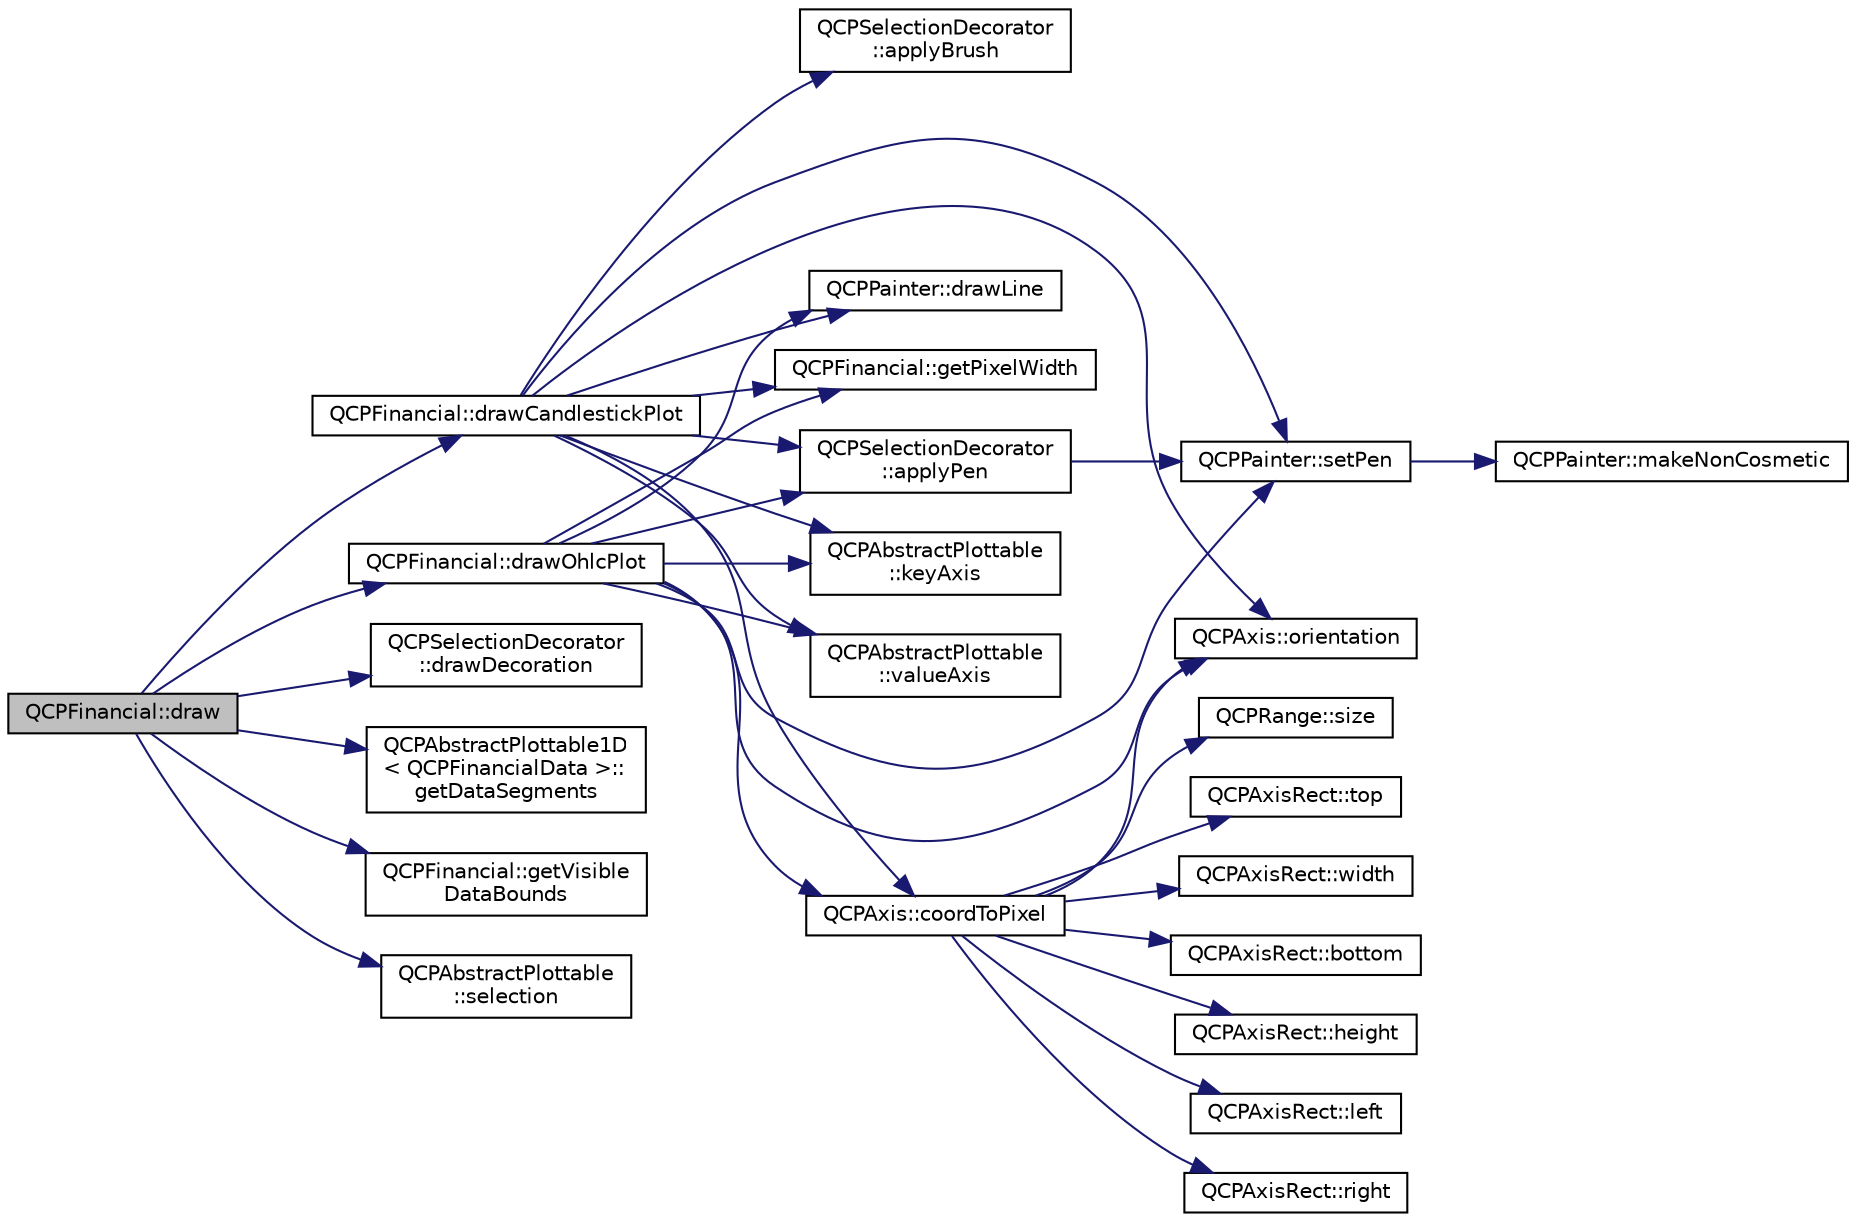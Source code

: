 digraph "QCPFinancial::draw"
{
 // LATEX_PDF_SIZE
  edge [fontname="Helvetica",fontsize="10",labelfontname="Helvetica",labelfontsize="10"];
  node [fontname="Helvetica",fontsize="10",shape=record];
  rankdir="LR";
  Node1 [label="QCPFinancial::draw",height=0.2,width=0.4,color="black", fillcolor="grey75", style="filled", fontcolor="black",tooltip=" "];
  Node1 -> Node2 [color="midnightblue",fontsize="10",style="solid",fontname="Helvetica"];
  Node2 [label="QCPFinancial::drawCandlestickPlot",height=0.2,width=0.4,color="black", fillcolor="white", style="filled",URL="$classQCPFinancial.html#ade6b703369d8acb3bfa0b8e244df4b06",tooltip=" "];
  Node2 -> Node3 [color="midnightblue",fontsize="10",style="solid",fontname="Helvetica"];
  Node3 [label="QCPSelectionDecorator\l::applyBrush",height=0.2,width=0.4,color="black", fillcolor="white", style="filled",URL="$classQCPSelectionDecorator.html#a225544527d51b49546b70d0e6d655a34",tooltip=" "];
  Node2 -> Node4 [color="midnightblue",fontsize="10",style="solid",fontname="Helvetica"];
  Node4 [label="QCPSelectionDecorator\l::applyPen",height=0.2,width=0.4,color="black", fillcolor="white", style="filled",URL="$classQCPSelectionDecorator.html#a75098893f7d08660ea449206810679d7",tooltip=" "];
  Node4 -> Node5 [color="midnightblue",fontsize="10",style="solid",fontname="Helvetica"];
  Node5 [label="QCPPainter::setPen",height=0.2,width=0.4,color="black", fillcolor="white", style="filled",URL="$classQCPPainter.html#af9c7a4cd1791403901f8c5b82a150195",tooltip=" "];
  Node5 -> Node6 [color="midnightblue",fontsize="10",style="solid",fontname="Helvetica"];
  Node6 [label="QCPPainter::makeNonCosmetic",height=0.2,width=0.4,color="black", fillcolor="white", style="filled",URL="$classQCPPainter.html#a7e63fbcf47e35c6f2ecd11b8fef7c7d8",tooltip=" "];
  Node2 -> Node7 [color="midnightblue",fontsize="10",style="solid",fontname="Helvetica"];
  Node7 [label="QCPAxis::coordToPixel",height=0.2,width=0.4,color="black", fillcolor="white", style="filled",URL="$classQCPAxis.html#af15d1b3a7f7e9b53d759d3ccff1fe4b4",tooltip=" "];
  Node7 -> Node8 [color="midnightblue",fontsize="10",style="solid",fontname="Helvetica"];
  Node8 [label="QCPAxisRect::bottom",height=0.2,width=0.4,color="black", fillcolor="white", style="filled",URL="$classQCPAxisRect.html#acefdf1abaa8a8ab681e906cc2be9581e",tooltip=" "];
  Node7 -> Node9 [color="midnightblue",fontsize="10",style="solid",fontname="Helvetica"];
  Node9 [label="QCPAxisRect::height",height=0.2,width=0.4,color="black", fillcolor="white", style="filled",URL="$classQCPAxisRect.html#acc4377809e79d9a089ab790f39429b0d",tooltip=" "];
  Node7 -> Node10 [color="midnightblue",fontsize="10",style="solid",fontname="Helvetica"];
  Node10 [label="QCPAxisRect::left",height=0.2,width=0.4,color="black", fillcolor="white", style="filled",URL="$classQCPAxisRect.html#afb4a3de02046b20b9310bdb8fca781c3",tooltip=" "];
  Node7 -> Node11 [color="midnightblue",fontsize="10",style="solid",fontname="Helvetica"];
  Node11 [label="QCPAxis::orientation",height=0.2,width=0.4,color="black", fillcolor="white", style="filled",URL="$classQCPAxis.html#ab988ef4538e2655bb77bd138189cd42e",tooltip=" "];
  Node7 -> Node12 [color="midnightblue",fontsize="10",style="solid",fontname="Helvetica"];
  Node12 [label="QCPAxisRect::right",height=0.2,width=0.4,color="black", fillcolor="white", style="filled",URL="$classQCPAxisRect.html#a3f819d4a1b2193723d1fdafc573eea10",tooltip=" "];
  Node7 -> Node13 [color="midnightblue",fontsize="10",style="solid",fontname="Helvetica"];
  Node13 [label="QCPRange::size",height=0.2,width=0.4,color="black", fillcolor="white", style="filled",URL="$classQCPRange.html#a62326e7cc4316b96df6a60813230e63f",tooltip=" "];
  Node7 -> Node14 [color="midnightblue",fontsize="10",style="solid",fontname="Helvetica"];
  Node14 [label="QCPAxisRect::top",height=0.2,width=0.4,color="black", fillcolor="white", style="filled",URL="$classQCPAxisRect.html#a45dbad181cbb9f09d068dbb76c817c95",tooltip=" "];
  Node7 -> Node15 [color="midnightblue",fontsize="10",style="solid",fontname="Helvetica"];
  Node15 [label="QCPAxisRect::width",height=0.2,width=0.4,color="black", fillcolor="white", style="filled",URL="$classQCPAxisRect.html#a204645398a4f9d0b0189385c7c2cfb91",tooltip=" "];
  Node2 -> Node16 [color="midnightblue",fontsize="10",style="solid",fontname="Helvetica"];
  Node16 [label="QCPPainter::drawLine",height=0.2,width=0.4,color="black", fillcolor="white", style="filled",URL="$classQCPPainter.html#a0b4b1b9bd495e182c731774dc800e6e0",tooltip=" "];
  Node2 -> Node17 [color="midnightblue",fontsize="10",style="solid",fontname="Helvetica"];
  Node17 [label="QCPFinancial::getPixelWidth",height=0.2,width=0.4,color="black", fillcolor="white", style="filled",URL="$classQCPFinancial.html#a3ff49384a95233140c8205af77c08955",tooltip=" "];
  Node2 -> Node18 [color="midnightblue",fontsize="10",style="solid",fontname="Helvetica"];
  Node18 [label="QCPAbstractPlottable\l::keyAxis",height=0.2,width=0.4,color="black", fillcolor="white", style="filled",URL="$classQCPAbstractPlottable.html#a2cdd6f0dd5e9a979037f86b4000d9cfe",tooltip=" "];
  Node2 -> Node11 [color="midnightblue",fontsize="10",style="solid",fontname="Helvetica"];
  Node2 -> Node5 [color="midnightblue",fontsize="10",style="solid",fontname="Helvetica"];
  Node2 -> Node19 [color="midnightblue",fontsize="10",style="solid",fontname="Helvetica"];
  Node19 [label="QCPAbstractPlottable\l::valueAxis",height=0.2,width=0.4,color="black", fillcolor="white", style="filled",URL="$classQCPAbstractPlottable.html#af47809a644a68ffd955fb30b01fb4f2f",tooltip=" "];
  Node1 -> Node20 [color="midnightblue",fontsize="10",style="solid",fontname="Helvetica"];
  Node20 [label="QCPSelectionDecorator\l::drawDecoration",height=0.2,width=0.4,color="black", fillcolor="white", style="filled",URL="$classQCPSelectionDecorator.html#a4f8eb49e277063845391e803ae23054a",tooltip=" "];
  Node1 -> Node21 [color="midnightblue",fontsize="10",style="solid",fontname="Helvetica"];
  Node21 [label="QCPFinancial::drawOhlcPlot",height=0.2,width=0.4,color="black", fillcolor="white", style="filled",URL="$classQCPFinancial.html#a2c77aab636f6bce6e0407b3f94e90d08",tooltip=" "];
  Node21 -> Node4 [color="midnightblue",fontsize="10",style="solid",fontname="Helvetica"];
  Node21 -> Node7 [color="midnightblue",fontsize="10",style="solid",fontname="Helvetica"];
  Node21 -> Node16 [color="midnightblue",fontsize="10",style="solid",fontname="Helvetica"];
  Node21 -> Node17 [color="midnightblue",fontsize="10",style="solid",fontname="Helvetica"];
  Node21 -> Node18 [color="midnightblue",fontsize="10",style="solid",fontname="Helvetica"];
  Node21 -> Node11 [color="midnightblue",fontsize="10",style="solid",fontname="Helvetica"];
  Node21 -> Node5 [color="midnightblue",fontsize="10",style="solid",fontname="Helvetica"];
  Node21 -> Node19 [color="midnightblue",fontsize="10",style="solid",fontname="Helvetica"];
  Node1 -> Node22 [color="midnightblue",fontsize="10",style="solid",fontname="Helvetica"];
  Node22 [label="QCPAbstractPlottable1D\l\< QCPFinancialData \>::\lgetDataSegments",height=0.2,width=0.4,color="black", fillcolor="white", style="filled",URL="$classQCPAbstractPlottable1D.html#ae890e62ce403c54f575c73b9529f1af8",tooltip=" "];
  Node1 -> Node23 [color="midnightblue",fontsize="10",style="solid",fontname="Helvetica"];
  Node23 [label="QCPFinancial::getVisible\lDataBounds",height=0.2,width=0.4,color="black", fillcolor="white", style="filled",URL="$classQCPFinancial.html#a31a3dda8b6b9a5b674e28f1daeb21a75",tooltip=" "];
  Node1 -> Node24 [color="midnightblue",fontsize="10",style="solid",fontname="Helvetica"];
  Node24 [label="QCPAbstractPlottable\l::selection",height=0.2,width=0.4,color="black", fillcolor="white", style="filled",URL="$classQCPAbstractPlottable.html#a040bf09f41d456284cfd39cc37aa068f",tooltip=" "];
}
